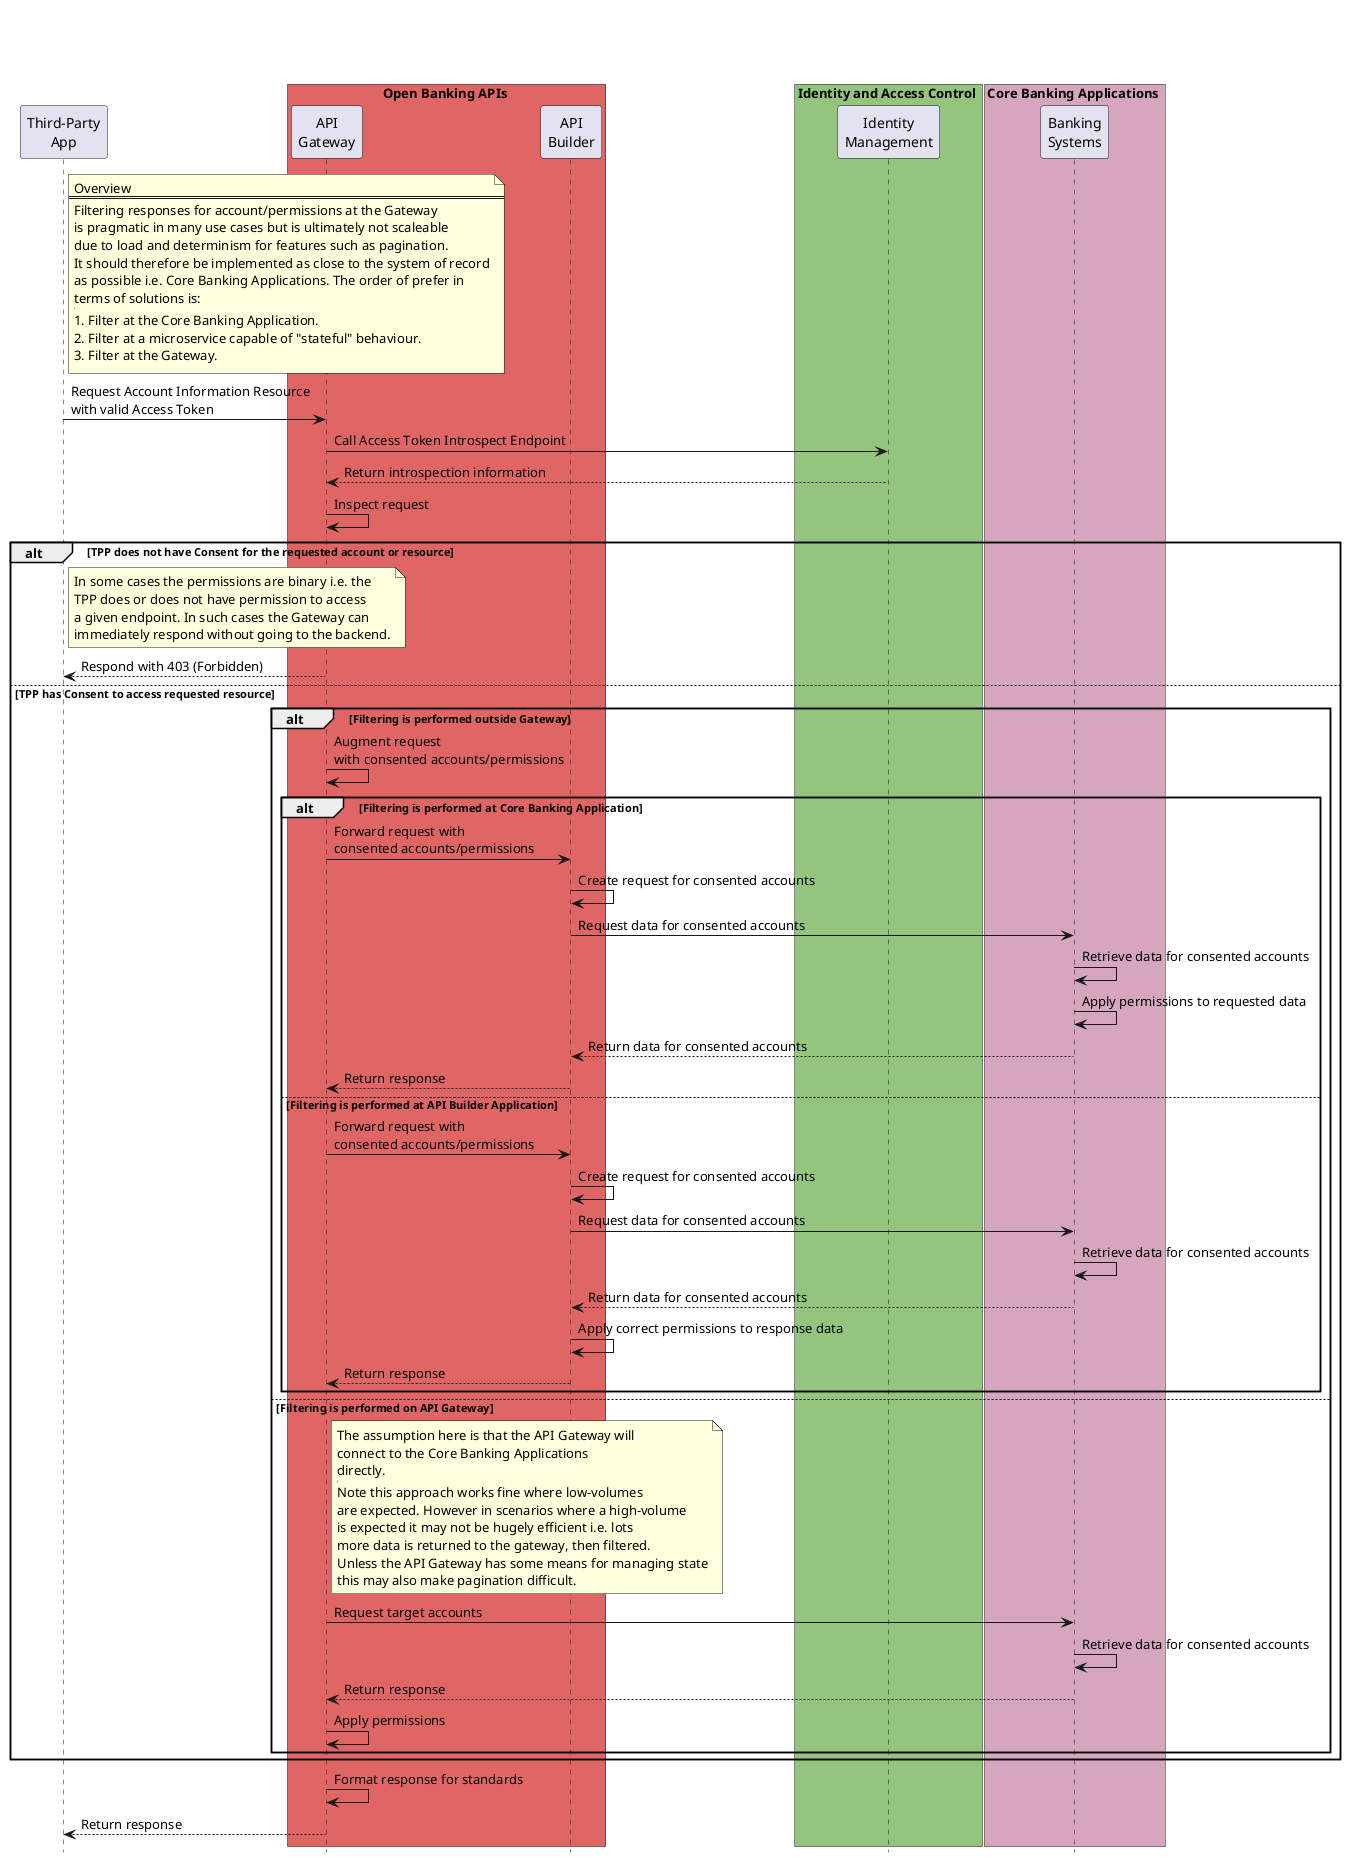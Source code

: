 @startuml Applying_Consent_Sequence

title \n\n

participant "Third-Party\nApp" as TPP

box Open Banking APIs #e06666 
participant "API\nGateway" as API_GATEWAY
participant "API\nBuilder" as API_BUILDER
end box

box Identity and Access Control #94c47d
participant "Identity\nManagement" as IAM
end box

box Core Banking Applications #d5a6bd
participant "Banking\nSystems" as ASPSP_API
end box

hide footbox


note right of TPP
Overview
===
Filtering responses for account/permissions at the Gateway
is pragmatic in many use cases but is ultimately not scaleable
due to load and determinism for features such as pagination.
It should therefore be implemented as close to the system of record
as possible i.e. Core Banking Applications. The order of prefer in
terms of solutions is:
|||
1. Filter at the Core Banking Application.
2. Filter at a microservice capable of "stateful" behaviour.
3. Filter at the Gateway.
end note

TPP -> API_GATEWAY: Request Account Information Resource\nwith valid Access Token

API_GATEWAY -> IAM: Call Access Token Introspect Endpoint
API_GATEWAY <-- IAM: Return introspection information
API_GATEWAY -> API_GATEWAY: Inspect request

alt TPP does not have Consent for the requested account or resource

note right of TPP
In some cases the permissions are binary i.e. the
TPP does or does not have permission to access
a given endpoint. In such cases the Gateway can
immediately respond without going to the backend.
end note

TPP <-- API_GATEWAY: Respond with 403 (Forbidden)

else TPP has Consent to access requested resource

alt Filtering is performed outside Gateway
API_GATEWAY -> API_GATEWAY: Augment request\nwith consented accounts/permissions

alt Filtering is performed at Core Banking Application

API_GATEWAY -> API_BUILDER: Forward request with\nconsented accounts/permissions
API_BUILDER -> API_BUILDER: Create request for consented accounts
API_BUILDER -> ASPSP_API: Request data for consented accounts
ASPSP_API -> ASPSP_API: Retrieve data for consented accounts
ASPSP_API -> ASPSP_API: Apply permissions to requested data
API_BUILDER <-- ASPSP_API: Return data for consented accounts
API_GATEWAY <-- API_BUILDER: Return response

else Filtering is performed at API Builder Application

API_GATEWAY -> API_BUILDER: Forward request with\nconsented accounts/permissions
API_BUILDER -> API_BUILDER: Create request for consented accounts
API_BUILDER -> ASPSP_API: Request data for consented accounts
ASPSP_API -> ASPSP_API: Retrieve data for consented accounts
API_BUILDER <-- ASPSP_API: Return data for consented accounts
API_BUILDER -> API_BUILDER: Apply correct permissions to response data
API_GATEWAY <-- API_BUILDER: Return response

end alt

else Filtering is performed on API Gateway

note right of API_GATEWAY
The assumption here is that the API Gateway will
connect to the Core Banking Applications 
directly.
|||
Note this approach works fine where low-volumes
are expected. However in scenarios where a high-volume
is expected it may not be hugely efficient i.e. lots
more data is returned to the gateway, then filtered.
Unless the API Gateway has some means for managing state
this may also make pagination difficult.
end note

API_GATEWAY -> ASPSP_API: Request target accounts
ASPSP_API -> ASPSP_API: Retrieve data for consented accounts
API_GATEWAY <-- ASPSP_API: Return response
API_GATEWAY -> API_GATEWAY: Apply permissions

end alt
end alt

API_GATEWAY -> API_GATEWAY: Format response for standards
TPP <-- API_GATEWAY: Return response

@enduml